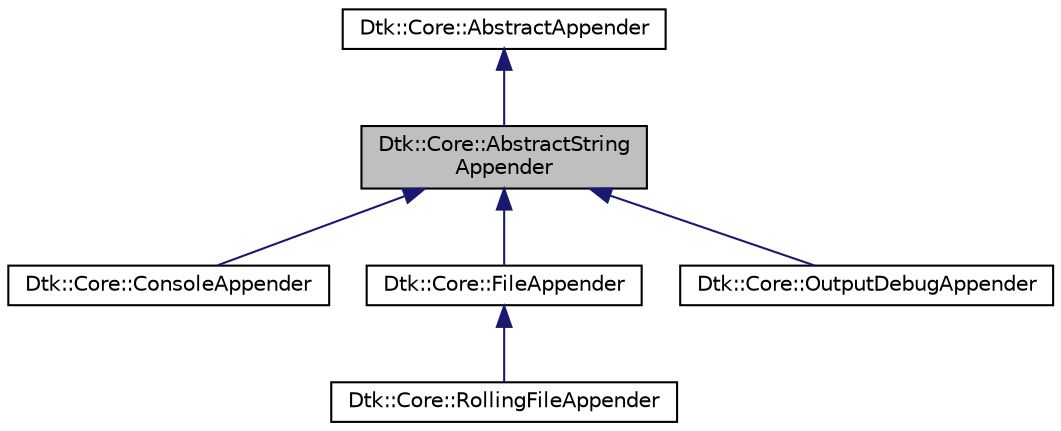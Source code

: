 digraph "Dtk::Core::AbstractStringAppender"
{
  edge [fontname="Helvetica",fontsize="10",labelfontname="Helvetica",labelfontsize="10"];
  node [fontname="Helvetica",fontsize="10",shape=record];
  Node0 [label="Dtk::Core::AbstractString\lAppender",height=0.2,width=0.4,color="black", fillcolor="grey75", style="filled", fontcolor="black"];
  Node1 -> Node0 [dir="back",color="midnightblue",fontsize="10",style="solid",fontname="Helvetica"];
  Node1 [label="Dtk::Core::AbstractAppender",height=0.2,width=0.4,color="black", fillcolor="white", style="filled",URL="$class_dtk_1_1_core_1_1_abstract_appender.html",tooltip="The AbstractAppender class provides an abstract base class for writing a log entries. "];
  Node0 -> Node2 [dir="back",color="midnightblue",fontsize="10",style="solid",fontname="Helvetica"];
  Node2 [label="Dtk::Core::ConsoleAppender",height=0.2,width=0.4,color="black", fillcolor="white", style="filled",URL="$class_dtk_1_1_core_1_1_console_appender.html",tooltip="ConsoleAppender is the simple appender that writes the log records to the std::cerr output stream..."];
  Node0 -> Node3 [dir="back",color="midnightblue",fontsize="10",style="solid",fontname="Helvetica"];
  Node3 [label="Dtk::Core::FileAppender",height=0.2,width=0.4,color="black", fillcolor="white", style="filled",URL="$class_dtk_1_1_core_1_1_file_appender.html",tooltip="Simple appender that writes the log records to the plain text file. "];
  Node3 -> Node4 [dir="back",color="midnightblue",fontsize="10",style="solid",fontname="Helvetica"];
  Node4 [label="Dtk::Core::RollingFileAppender",height=0.2,width=0.4,color="black", fillcolor="white", style="filled",URL="$class_dtk_1_1_core_1_1_rolling_file_appender.html",tooltip="The RollingFileAppender class extends FileAppender so that the underlying file is rolled over at a us..."];
  Node0 -> Node5 [dir="back",color="midnightblue",fontsize="10",style="solid",fontname="Helvetica"];
  Node5 [label="Dtk::Core::OutputDebugAppender",height=0.2,width=0.4,color="black", fillcolor="white", style="filled",URL="$class_dtk_1_1_core_1_1_output_debug_appender.html",tooltip="Appender that writes the log records to the Microsoft Debug Log "];
}
